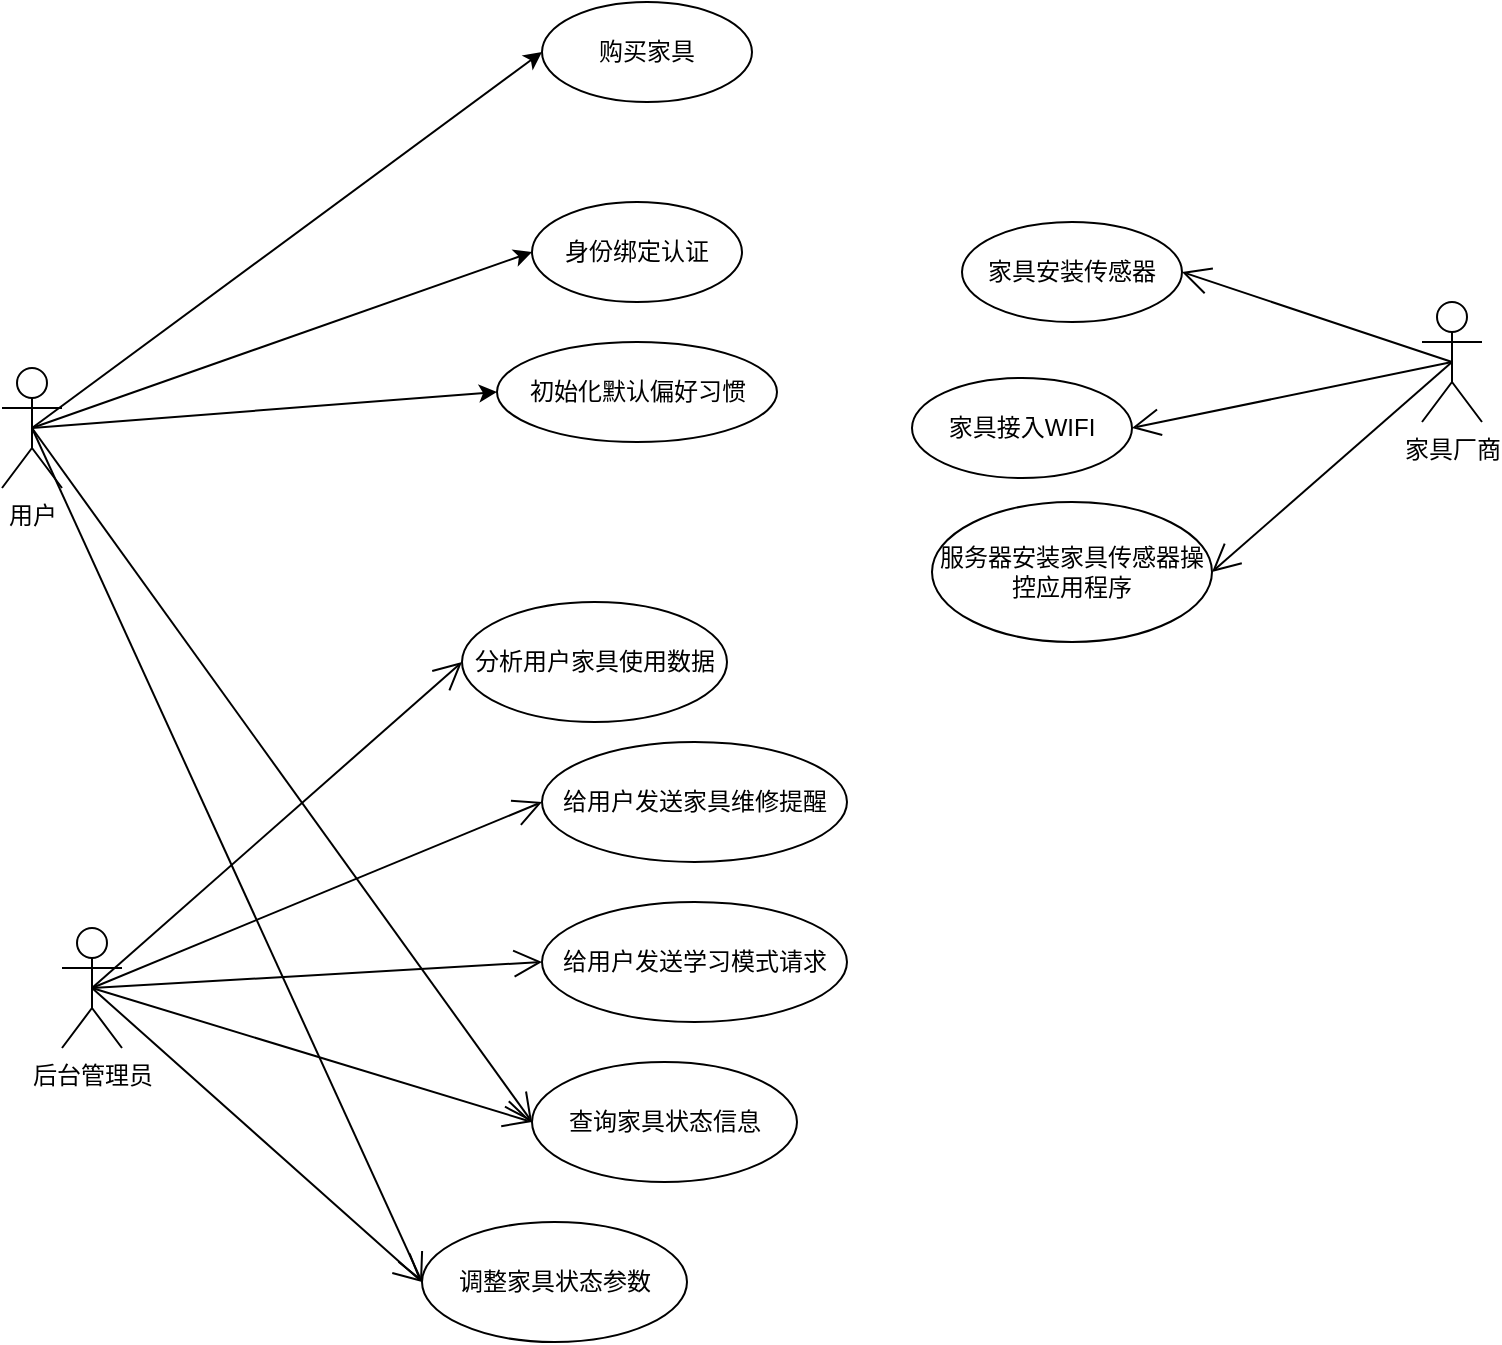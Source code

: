<mxfile version="24.1.0" type="github">
  <diagram name="Page-1" id="0783ab3e-0a74-02c8-0abd-f7b4e66b4bec">
    <mxGraphModel dx="1387" dy="796" grid="1" gridSize="10" guides="1" tooltips="1" connect="1" arrows="1" fold="1" page="1" pageScale="1" pageWidth="850" pageHeight="1100" background="none" math="0" shadow="0">
      <root>
        <mxCell id="0" />
        <mxCell id="1" parent="0" />
        <mxCell id="xaB9GiJI3lMty1Uy9sra-12" value="用户" style="shape=umlActor;verticalLabelPosition=bottom;verticalAlign=top;html=1;outlineConnect=0;" parent="1" vertex="1">
          <mxGeometry x="50" y="363" width="30" height="60" as="geometry" />
        </mxCell>
        <mxCell id="xaB9GiJI3lMty1Uy9sra-19" value="" style="endArrow=classic;html=1;rounded=0;entryX=0;entryY=0.5;entryDx=0;entryDy=0;exitX=0.5;exitY=0.5;exitDx=0;exitDy=0;exitPerimeter=0;" parent="1" source="xaB9GiJI3lMty1Uy9sra-12" target="xaB9GiJI3lMty1Uy9sra-36" edge="1">
          <mxGeometry width="50" height="50" relative="1" as="geometry">
            <mxPoint x="300" y="423" as="sourcePoint" />
            <mxPoint x="240.0" y="343" as="targetPoint" />
          </mxGeometry>
        </mxCell>
        <mxCell id="xaB9GiJI3lMty1Uy9sra-25" value="" style="endArrow=classic;html=1;rounded=0;entryX=0;entryY=0.5;entryDx=0;entryDy=0;exitX=0.5;exitY=0.5;exitDx=0;exitDy=0;exitPerimeter=0;" parent="1" target="xaB9GiJI3lMty1Uy9sra-39" edge="1" source="xaB9GiJI3lMty1Uy9sra-12">
          <mxGeometry width="50" height="50" relative="1" as="geometry">
            <mxPoint x="100" y="393" as="sourcePoint" />
            <mxPoint x="410.0" y="343" as="targetPoint" />
          </mxGeometry>
        </mxCell>
        <mxCell id="xaB9GiJI3lMty1Uy9sra-32" value="" style="endArrow=classic;html=1;rounded=0;entryX=0;entryY=0.5;entryDx=0;entryDy=0;exitX=0.5;exitY=0.5;exitDx=0;exitDy=0;exitPerimeter=0;" parent="1" target="xaB9GiJI3lMty1Uy9sra-42" edge="1" source="xaB9GiJI3lMty1Uy9sra-12">
          <mxGeometry width="50" height="50" relative="1" as="geometry">
            <mxPoint x="100" y="393" as="sourcePoint" />
            <mxPoint x="595" y="343" as="targetPoint" />
          </mxGeometry>
        </mxCell>
        <mxCell id="xaB9GiJI3lMty1Uy9sra-36" value="购买家具" style="ellipse;whiteSpace=wrap;html=1;" parent="1" vertex="1">
          <mxGeometry x="320" y="180" width="105" height="50" as="geometry" />
        </mxCell>
        <mxCell id="xaB9GiJI3lMty1Uy9sra-39" value="身份绑定认证" style="ellipse;whiteSpace=wrap;html=1;" parent="1" vertex="1">
          <mxGeometry x="315" y="280" width="105" height="50" as="geometry" />
        </mxCell>
        <mxCell id="xaB9GiJI3lMty1Uy9sra-42" value="初始化默认偏好习惯" style="ellipse;whiteSpace=wrap;html=1;" parent="1" vertex="1">
          <mxGeometry x="297.5" y="350" width="140" height="50" as="geometry" />
        </mxCell>
        <mxCell id="xaB9GiJI3lMty1Uy9sra-44" value="查询家具状态信息" style="ellipse;whiteSpace=wrap;html=1;" parent="1" vertex="1">
          <mxGeometry x="315" y="710" width="132.5" height="60" as="geometry" />
        </mxCell>
        <mxCell id="xaB9GiJI3lMty1Uy9sra-45" value="调整家具状态参数" style="ellipse;whiteSpace=wrap;html=1;" parent="1" vertex="1">
          <mxGeometry x="260" y="790" width="132.5" height="60" as="geometry" />
        </mxCell>
        <mxCell id="xaB9GiJI3lMty1Uy9sra-53" value="" style="endArrow=open;endFill=1;endSize=12;html=1;rounded=0;entryX=0;entryY=0.5;entryDx=0;entryDy=0;exitX=0.5;exitY=0.5;exitDx=0;exitDy=0;exitPerimeter=0;" parent="1" source="xaB9GiJI3lMty1Uy9sra-12" target="xaB9GiJI3lMty1Uy9sra-45" edge="1">
          <mxGeometry width="160" relative="1" as="geometry">
            <mxPoint x="460" y="503" as="sourcePoint" />
            <mxPoint x="620" y="503" as="targetPoint" />
          </mxGeometry>
        </mxCell>
        <mxCell id="1TjIiwKGUceRQS6xYd8T-2" value="" style="endArrow=open;endFill=1;endSize=12;html=1;rounded=0;entryX=0;entryY=0.5;entryDx=0;entryDy=0;exitX=0.5;exitY=0.5;exitDx=0;exitDy=0;exitPerimeter=0;" parent="1" source="xaB9GiJI3lMty1Uy9sra-12" target="xaB9GiJI3lMty1Uy9sra-44" edge="1">
          <mxGeometry width="160" relative="1" as="geometry">
            <mxPoint x="410" y="493" as="sourcePoint" />
            <mxPoint x="570" y="493" as="targetPoint" />
          </mxGeometry>
        </mxCell>
        <mxCell id="1TjIiwKGUceRQS6xYd8T-3" value="后台管理员" style="shape=umlActor;verticalLabelPosition=bottom;verticalAlign=top;html=1;" parent="1" vertex="1">
          <mxGeometry x="80" y="643" width="30" height="60" as="geometry" />
        </mxCell>
        <mxCell id="1TjIiwKGUceRQS6xYd8T-5" value="" style="endArrow=open;endFill=1;endSize=12;html=1;rounded=0;exitX=0.5;exitY=0.5;exitDx=0;exitDy=0;exitPerimeter=0;entryX=0;entryY=0.5;entryDx=0;entryDy=0;" parent="1" source="1TjIiwKGUceRQS6xYd8T-3" target="xaB9GiJI3lMty1Uy9sra-44" edge="1">
          <mxGeometry width="160" relative="1" as="geometry">
            <mxPoint x="780" y="433" as="sourcePoint" />
            <mxPoint x="380" y="583" as="targetPoint" />
          </mxGeometry>
        </mxCell>
        <mxCell id="1TjIiwKGUceRQS6xYd8T-6" value="" style="endArrow=open;endFill=1;endSize=12;html=1;rounded=0;exitX=0.5;exitY=0.5;exitDx=0;exitDy=0;exitPerimeter=0;entryX=0;entryY=0.5;entryDx=0;entryDy=0;" parent="1" source="1TjIiwKGUceRQS6xYd8T-3" target="xaB9GiJI3lMty1Uy9sra-45" edge="1">
          <mxGeometry width="160" relative="1" as="geometry">
            <mxPoint x="410" y="493" as="sourcePoint" />
            <mxPoint x="350" y="843" as="targetPoint" />
          </mxGeometry>
        </mxCell>
        <mxCell id="1TjIiwKGUceRQS6xYd8T-8" value="分析用户家具使用数据" style="ellipse;whiteSpace=wrap;html=1;" parent="1" vertex="1">
          <mxGeometry x="280" y="480" width="132.5" height="60" as="geometry" />
        </mxCell>
        <mxCell id="1TjIiwKGUceRQS6xYd8T-9" value="" style="endArrow=open;endFill=1;endSize=12;html=1;rounded=0;exitX=0.5;exitY=0.5;exitDx=0;exitDy=0;exitPerimeter=0;entryX=0;entryY=0.5;entryDx=0;entryDy=0;" parent="1" source="1TjIiwKGUceRQS6xYd8T-3" target="1TjIiwKGUceRQS6xYd8T-8" edge="1">
          <mxGeometry width="160" relative="1" as="geometry">
            <mxPoint x="720" y="453" as="sourcePoint" />
            <mxPoint x="560" y="453" as="targetPoint" />
          </mxGeometry>
        </mxCell>
        <mxCell id="1TjIiwKGUceRQS6xYd8T-10" value="给用户发送学习模式请求" style="ellipse;whiteSpace=wrap;html=1;" parent="1" vertex="1">
          <mxGeometry x="320" y="630" width="152.5" height="60" as="geometry" />
        </mxCell>
        <mxCell id="1TjIiwKGUceRQS6xYd8T-11" value="" style="endArrow=open;endFill=1;endSize=12;html=1;rounded=0;entryX=0;entryY=0.5;entryDx=0;entryDy=0;exitX=0.5;exitY=0.5;exitDx=0;exitDy=0;exitPerimeter=0;" parent="1" source="1TjIiwKGUceRQS6xYd8T-3" target="1TjIiwKGUceRQS6xYd8T-10" edge="1">
          <mxGeometry width="160" relative="1" as="geometry">
            <mxPoint x="100" y="660" as="sourcePoint" />
            <mxPoint x="570" y="573" as="targetPoint" />
          </mxGeometry>
        </mxCell>
        <mxCell id="1TjIiwKGUceRQS6xYd8T-12" value="给用户发送家具维修提醒" style="ellipse;whiteSpace=wrap;html=1;" parent="1" vertex="1">
          <mxGeometry x="320" y="550" width="152.5" height="60" as="geometry" />
        </mxCell>
        <mxCell id="1TjIiwKGUceRQS6xYd8T-13" value="" style="endArrow=open;endFill=1;endSize=12;html=1;rounded=0;entryX=0;entryY=0.5;entryDx=0;entryDy=0;exitX=0.5;exitY=0.5;exitDx=0;exitDy=0;exitPerimeter=0;" parent="1" source="1TjIiwKGUceRQS6xYd8T-3" target="1TjIiwKGUceRQS6xYd8T-12" edge="1">
          <mxGeometry width="160" relative="1" as="geometry">
            <mxPoint x="95" y="680" as="sourcePoint" />
            <mxPoint x="570" y="573" as="targetPoint" />
          </mxGeometry>
        </mxCell>
        <mxCell id="1TjIiwKGUceRQS6xYd8T-14" value="家具安装传感器" style="ellipse;whiteSpace=wrap;html=1;" parent="1" vertex="1">
          <mxGeometry x="530" y="290" width="110" height="50" as="geometry" />
        </mxCell>
        <mxCell id="1TjIiwKGUceRQS6xYd8T-15" value="家具接入WIFI" style="ellipse;whiteSpace=wrap;html=1;" parent="1" vertex="1">
          <mxGeometry x="505" y="368" width="110" height="50" as="geometry" />
        </mxCell>
        <mxCell id="1TjIiwKGUceRQS6xYd8T-16" value="服务器安装家具传感器操控应用程序" style="ellipse;whiteSpace=wrap;html=1;" parent="1" vertex="1">
          <mxGeometry x="515" y="430" width="140" height="70" as="geometry" />
        </mxCell>
        <mxCell id="6dMmDqlbMwz-XFutYdFi-1" value="家具厂商" style="shape=umlActor;verticalLabelPosition=bottom;verticalAlign=top;html=1;outlineConnect=0;" vertex="1" parent="1">
          <mxGeometry x="760" y="330" width="30" height="60" as="geometry" />
        </mxCell>
        <mxCell id="6dMmDqlbMwz-XFutYdFi-2" value="" style="endArrow=open;endFill=1;endSize=12;html=1;rounded=0;entryX=1;entryY=0.5;entryDx=0;entryDy=0;exitX=0.5;exitY=0.5;exitDx=0;exitDy=0;exitPerimeter=0;" edge="1" parent="1" source="6dMmDqlbMwz-XFutYdFi-1" target="1TjIiwKGUceRQS6xYd8T-14">
          <mxGeometry width="160" relative="1" as="geometry">
            <mxPoint x="340" y="530" as="sourcePoint" />
            <mxPoint x="500" y="530" as="targetPoint" />
          </mxGeometry>
        </mxCell>
        <mxCell id="6dMmDqlbMwz-XFutYdFi-4" value="" style="endArrow=open;endFill=1;endSize=12;html=1;rounded=0;entryX=1;entryY=0.5;entryDx=0;entryDy=0;exitX=0.5;exitY=0.5;exitDx=0;exitDy=0;exitPerimeter=0;" edge="1" parent="1" source="6dMmDqlbMwz-XFutYdFi-1" target="1TjIiwKGUceRQS6xYd8T-15">
          <mxGeometry width="160" relative="1" as="geometry">
            <mxPoint x="785" y="511" as="sourcePoint" />
            <mxPoint x="630" y="439" as="targetPoint" />
          </mxGeometry>
        </mxCell>
        <mxCell id="6dMmDqlbMwz-XFutYdFi-5" value="" style="endArrow=open;endFill=1;endSize=12;html=1;rounded=0;entryX=1;entryY=0.5;entryDx=0;entryDy=0;exitX=0.5;exitY=0.5;exitDx=0;exitDy=0;exitPerimeter=0;" edge="1" parent="1" source="6dMmDqlbMwz-XFutYdFi-1" target="1TjIiwKGUceRQS6xYd8T-16">
          <mxGeometry width="160" relative="1" as="geometry">
            <mxPoint x="805" y="480" as="sourcePoint" />
            <mxPoint x="650" y="408" as="targetPoint" />
          </mxGeometry>
        </mxCell>
      </root>
    </mxGraphModel>
  </diagram>
</mxfile>
